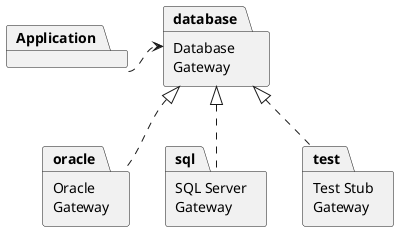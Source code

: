 @startuml

package Application
package "Database\nGateway" as database
package "Oracle\nGateway" as oracle
package "SQL Server\nGateway" as sql
package "Test Stub\nGateway" as test

Application .> database
database <|.. oracle
database <|.. sql
database <|.. test

@enduml